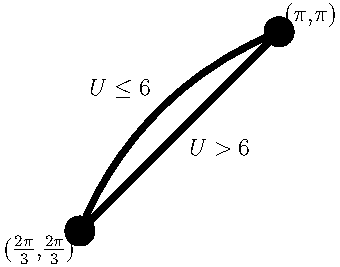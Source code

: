 
size(6cm,6cm);

pair a,b,c;

a = (0,0);
b = (1,1);

dot(a,linewidth(15));
dot(b,linewidth(15));
label("($\frac{2\pi}{3}$,$\frac{2\pi}{3}$)",a,SW);
label("($\pi$,$\pi$)",b,NE);
draw(a--b,linewidth(3));
c=(0.5,0.7);
draw(a..c..b,linewidth(3));
label("$U>6$",(0.7,0.5),S);
label("$U\le 6$",(0.2,0.8),S);

